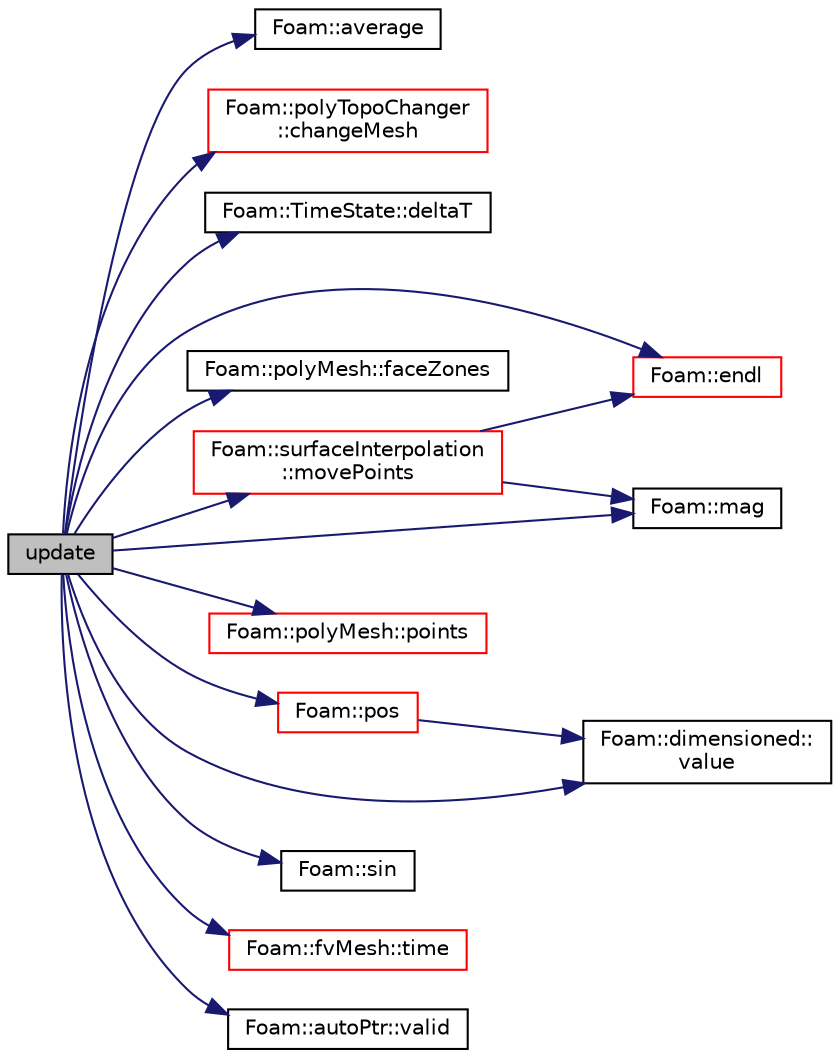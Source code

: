 digraph "update"
{
  bgcolor="transparent";
  edge [fontname="Helvetica",fontsize="10",labelfontname="Helvetica",labelfontsize="10"];
  node [fontname="Helvetica",fontsize="10",shape=record];
  rankdir="LR";
  Node56 [label="update",height=0.2,width=0.4,color="black", fillcolor="grey75", style="filled", fontcolor="black"];
  Node56 -> Node57 [color="midnightblue",fontsize="10",style="solid",fontname="Helvetica"];
  Node57 [label="Foam::average",height=0.2,width=0.4,color="black",URL="$a21851.html#a5a041ffab192e0ee23f9062c8f541068"];
  Node56 -> Node58 [color="midnightblue",fontsize="10",style="solid",fontname="Helvetica"];
  Node58 [label="Foam::polyTopoChanger\l::changeMesh",height=0.2,width=0.4,color="red",URL="$a22497.html#ab42e5233705f618d6994589102b1103c"];
  Node56 -> Node137 [color="midnightblue",fontsize="10",style="solid",fontname="Helvetica"];
  Node137 [label="Foam::TimeState::deltaT",height=0.2,width=0.4,color="black",URL="$a27469.html#acf83abeb32c365943662ed3cf3d8634c",tooltip="Return time step. "];
  Node56 -> Node60 [color="midnightblue",fontsize="10",style="solid",fontname="Helvetica"];
  Node60 [label="Foam::endl",height=0.2,width=0.4,color="red",URL="$a21851.html#a2db8fe02a0d3909e9351bb4275b23ce4",tooltip="Add newline and flush stream. "];
  Node56 -> Node138 [color="midnightblue",fontsize="10",style="solid",fontname="Helvetica"];
  Node138 [label="Foam::polyMesh::faceZones",height=0.2,width=0.4,color="black",URL="$a28565.html#af216614a0f9997169eea2cade46dc9ba",tooltip="Return face zone mesh. "];
  Node56 -> Node139 [color="midnightblue",fontsize="10",style="solid",fontname="Helvetica"];
  Node139 [label="Foam::mag",height=0.2,width=0.4,color="black",URL="$a21851.html#a929da2a3fdcf3dacbbe0487d3a330dae"];
  Node56 -> Node140 [color="midnightblue",fontsize="10",style="solid",fontname="Helvetica"];
  Node140 [label="Foam::surfaceInterpolation\l::movePoints",height=0.2,width=0.4,color="red",URL="$a24105.html#a049fe0a86e2c86b4c0bb5fe02583bea4",tooltip="Do what is neccessary if the mesh has moved. "];
  Node140 -> Node60 [color="midnightblue",fontsize="10",style="solid",fontname="Helvetica"];
  Node140 -> Node139 [color="midnightblue",fontsize="10",style="solid",fontname="Helvetica"];
  Node56 -> Node373 [color="midnightblue",fontsize="10",style="solid",fontname="Helvetica"];
  Node373 [label="Foam::polyMesh::points",height=0.2,width=0.4,color="red",URL="$a28565.html#ac44123fc1265297c41a43c3b62fdb4c2",tooltip="Return raw points. "];
  Node56 -> Node374 [color="midnightblue",fontsize="10",style="solid",fontname="Helvetica"];
  Node374 [label="Foam::pos",height=0.2,width=0.4,color="red",URL="$a21851.html#a09a190b59f3d01b258bca0fa964a6212"];
  Node374 -> Node100 [color="midnightblue",fontsize="10",style="solid",fontname="Helvetica"];
  Node100 [label="Foam::dimensioned::\lvalue",height=0.2,width=0.4,color="black",URL="$a27473.html#a7948200a26c85fc3a83ffa510a91d668",tooltip="Return const reference to value. "];
  Node56 -> Node375 [color="midnightblue",fontsize="10",style="solid",fontname="Helvetica"];
  Node375 [label="Foam::sin",height=0.2,width=0.4,color="black",URL="$a21851.html#a4517d680df5510934705011b30dcefa6"];
  Node56 -> Node177 [color="midnightblue",fontsize="10",style="solid",fontname="Helvetica"];
  Node177 [label="Foam::fvMesh::time",height=0.2,width=0.4,color="red",URL="$a23593.html#a0d94096809fe3376b29a2a29ca11bb18",tooltip="Return the top-level database. "];
  Node56 -> Node332 [color="midnightblue",fontsize="10",style="solid",fontname="Helvetica"];
  Node332 [label="Foam::autoPtr::valid",height=0.2,width=0.4,color="black",URL="$a27073.html#a315419f26d3c59fa143b49b90a019049",tooltip="Return true if the autoPtr valid (ie, the pointer is set) "];
  Node56 -> Node100 [color="midnightblue",fontsize="10",style="solid",fontname="Helvetica"];
}
